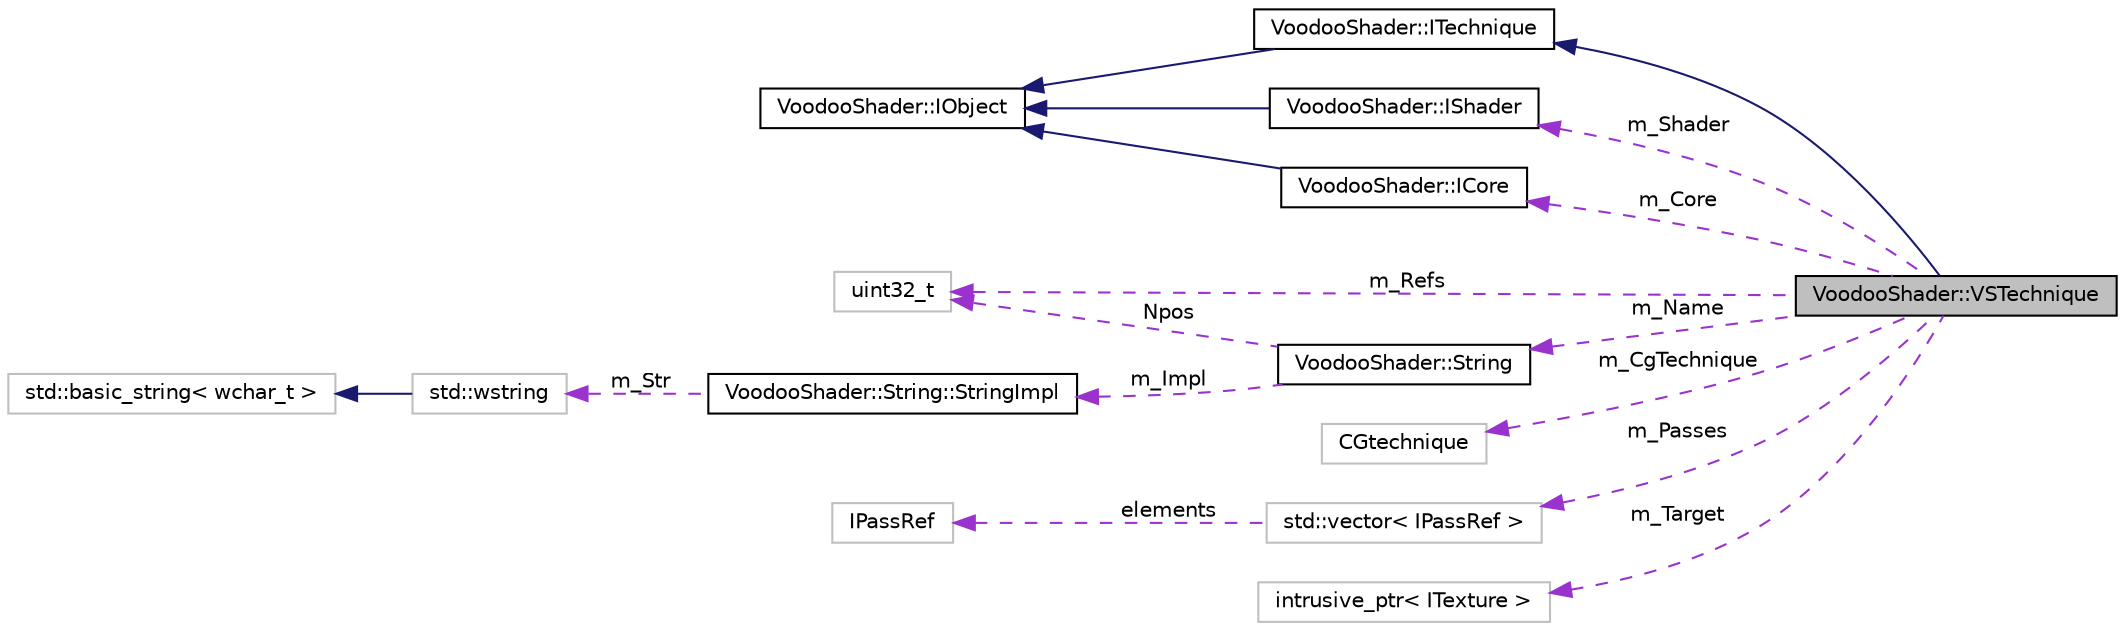 digraph G
{
  edge [fontname="Helvetica",fontsize="10",labelfontname="Helvetica",labelfontsize="10"];
  node [fontname="Helvetica",fontsize="10",shape=record];
  rankdir="LR";
  Node1 [label="VoodooShader::VSTechnique",height=0.2,width=0.4,color="black", fillcolor="grey75", style="filled" fontcolor="black"];
  Node2 -> Node1 [dir="back",color="midnightblue",fontsize="10",style="solid",fontname="Helvetica"];
  Node2 [label="VoodooShader::ITechnique",height=0.2,width=0.4,color="black", fillcolor="white", style="filled",URL="$class_voodoo_shader_1_1_i_technique.html",tooltip="Contains a set of passes, designed to be used sequentially to create a shader effect."];
  Node3 -> Node2 [dir="back",color="midnightblue",fontsize="10",style="solid",fontname="Helvetica"];
  Node3 [label="VoodooShader::IObject",height=0.2,width=0.4,color="black", fillcolor="white", style="filled",URL="$class_voodoo_shader_1_1_i_object.html",tooltip="Defines a simple interface all Voodoo objects from dynamic modules must inherit."];
  Node4 -> Node1 [dir="back",color="darkorchid3",fontsize="10",style="dashed",label=" m_Shader" ,fontname="Helvetica"];
  Node4 [label="VoodooShader::IShader",height=0.2,width=0.4,color="black", fillcolor="white", style="filled",URL="$class_voodoo_shader_1_1_i_shader.html",tooltip="Complete shader class, managing techniques, passes and metadata."];
  Node3 -> Node4 [dir="back",color="midnightblue",fontsize="10",style="solid",fontname="Helvetica"];
  Node5 -> Node1 [dir="back",color="darkorchid3",fontsize="10",style="dashed",label=" m_Refs" ,fontname="Helvetica"];
  Node5 [label="uint32_t",height=0.2,width=0.4,color="grey75", fillcolor="white", style="filled"];
  Node6 -> Node1 [dir="back",color="darkorchid3",fontsize="10",style="dashed",label=" m_CgTechnique" ,fontname="Helvetica"];
  Node6 [label="CGtechnique",height=0.2,width=0.4,color="grey75", fillcolor="white", style="filled"];
  Node7 -> Node1 [dir="back",color="darkorchid3",fontsize="10",style="dashed",label=" m_Passes" ,fontname="Helvetica"];
  Node7 [label="std::vector\< IPassRef \>",height=0.2,width=0.4,color="grey75", fillcolor="white", style="filled"];
  Node8 -> Node7 [dir="back",color="darkorchid3",fontsize="10",style="dashed",label=" elements" ,fontname="Helvetica"];
  Node8 [label="IPassRef",height=0.2,width=0.4,color="grey75", fillcolor="white", style="filled"];
  Node9 -> Node1 [dir="back",color="darkorchid3",fontsize="10",style="dashed",label=" m_Name" ,fontname="Helvetica"];
  Node9 [label="VoodooShader::String",height=0.2,width=0.4,color="black", fillcolor="white", style="filled",URL="$class_voodoo_shader_1_1_string.html",tooltip="Voodoo internal string class, providing constant and compiler-safe string passing between various mod..."];
  Node10 -> Node9 [dir="back",color="darkorchid3",fontsize="10",style="dashed",label=" m_Impl" ,fontname="Helvetica"];
  Node10 [label="VoodooShader::String::StringImpl",height=0.2,width=0.4,color="black", fillcolor="white", style="filled",URL="$class_voodoo_shader_1_1_string_1_1_string_impl.html"];
  Node11 -> Node10 [dir="back",color="darkorchid3",fontsize="10",style="dashed",label=" m_Str" ,fontname="Helvetica"];
  Node11 [label="std::wstring",height=0.2,width=0.4,color="grey75", fillcolor="white", style="filled",tooltip="STL class."];
  Node12 -> Node11 [dir="back",color="midnightblue",fontsize="10",style="solid",fontname="Helvetica"];
  Node12 [label="std::basic_string\< wchar_t \>",height=0.2,width=0.4,color="grey75", fillcolor="white", style="filled",tooltip="STL class."];
  Node5 -> Node9 [dir="back",color="darkorchid3",fontsize="10",style="dashed",label=" Npos" ,fontname="Helvetica"];
  Node13 -> Node1 [dir="back",color="darkorchid3",fontsize="10",style="dashed",label=" m_Core" ,fontname="Helvetica"];
  Node13 [label="VoodooShader::ICore",height=0.2,width=0.4,color="black", fillcolor="white", style="filled",URL="$class_voodoo_shader_1_1_i_core.html",tooltip="ICore engine class for the Voodoo Shader Framework."];
  Node3 -> Node13 [dir="back",color="midnightblue",fontsize="10",style="solid",fontname="Helvetica"];
  Node14 -> Node1 [dir="back",color="darkorchid3",fontsize="10",style="dashed",label=" m_Target" ,fontname="Helvetica"];
  Node14 [label="intrusive_ptr\< ITexture \>",height=0.2,width=0.4,color="grey75", fillcolor="white", style="filled"];
}
